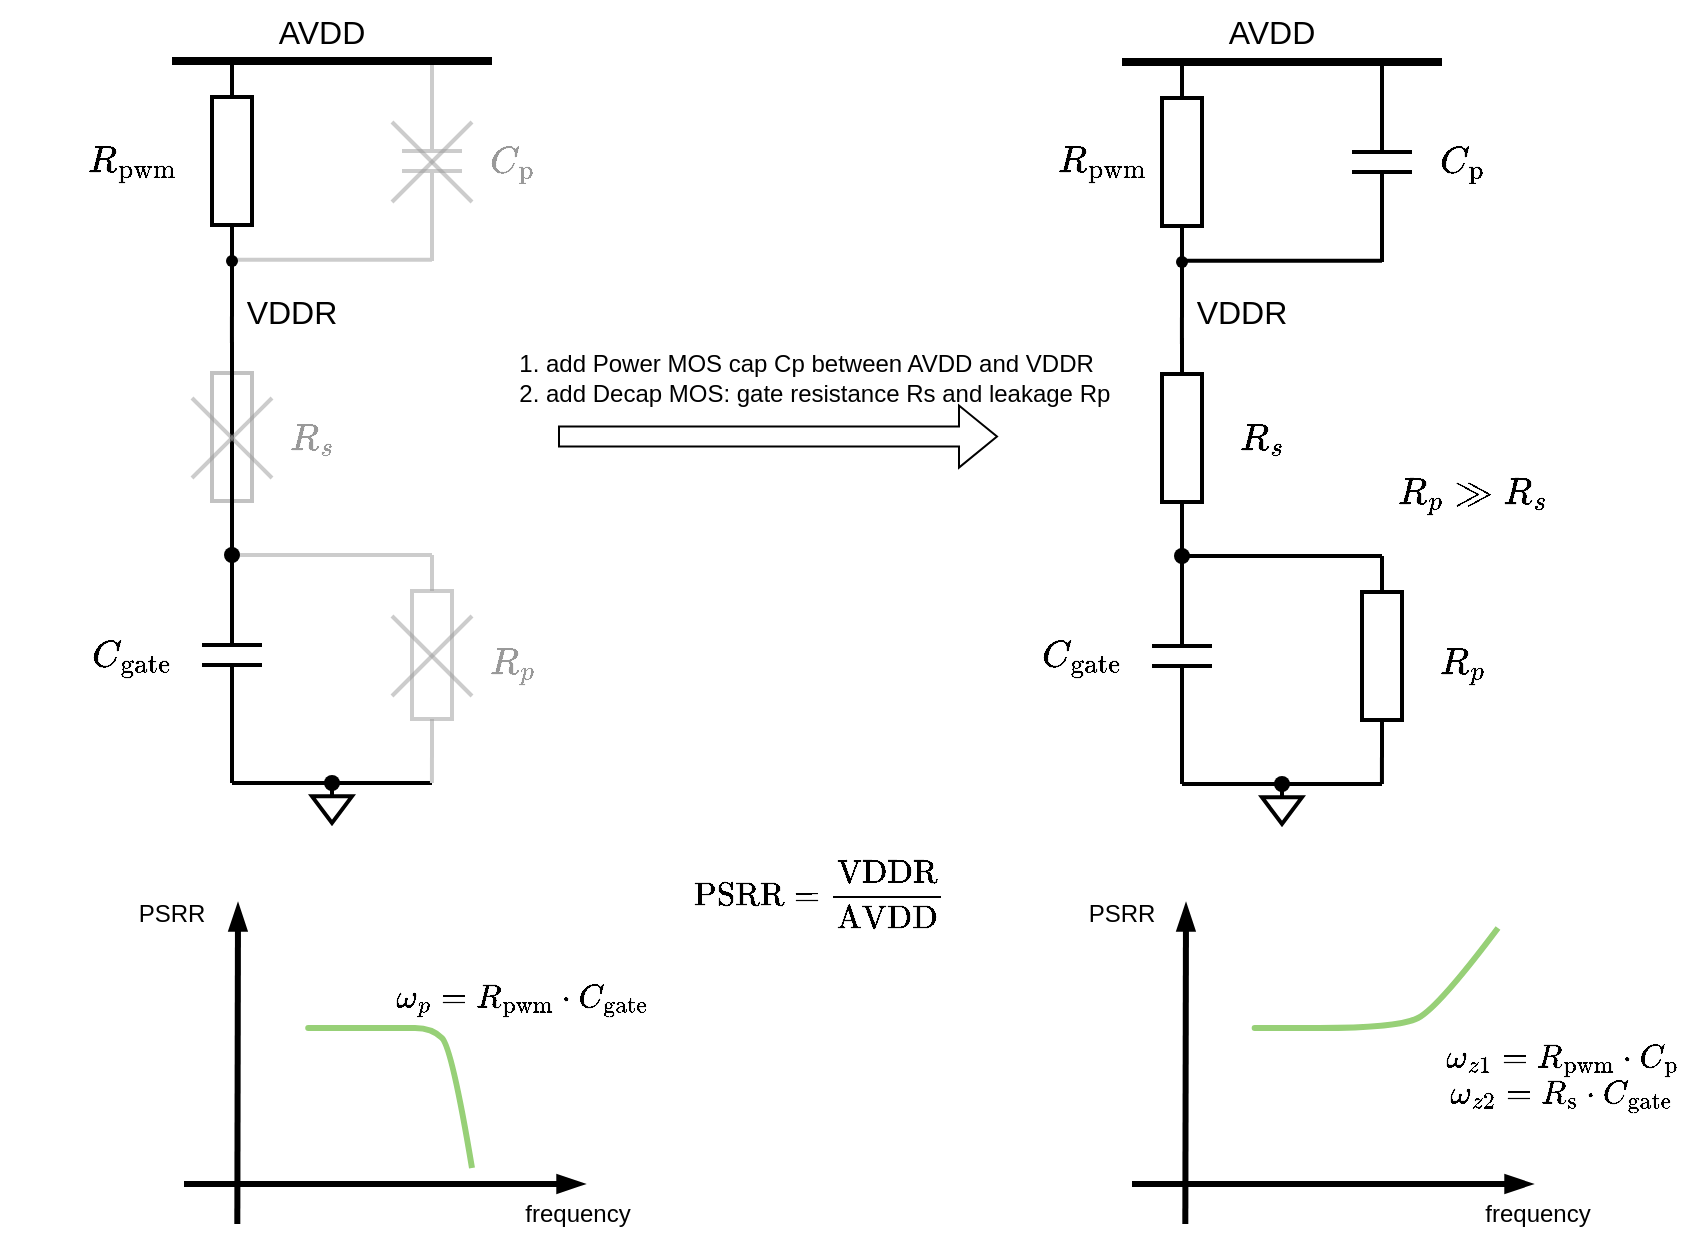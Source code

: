 <mxfile version="24.7.5">
  <diagram name="Page-1" id="YuE_GhEYr4UN-xfLbkZQ">
    <mxGraphModel dx="1394" dy="830" grid="1" gridSize="10" guides="1" tooltips="1" connect="1" arrows="1" fold="1" page="1" pageScale="1" pageWidth="850" pageHeight="1100" math="1" shadow="0">
      <root>
        <mxCell id="0" />
        <mxCell id="1" parent="0" />
        <mxCell id="eS1aWTDM6hAk5lM-BrTF-2" value="" style="pointerEvents=1;verticalLabelPosition=bottom;shadow=0;dashed=0;align=center;html=1;verticalAlign=top;shape=mxgraph.electrical.resistors.resistor_1;direction=south;strokeWidth=2;" parent="1" vertex="1">
          <mxGeometry x="668" y="526" width="20" height="100" as="geometry" />
        </mxCell>
        <mxCell id="eS1aWTDM6hAk5lM-BrTF-3" value="" style="pointerEvents=1;verticalLabelPosition=bottom;shadow=0;dashed=0;align=center;html=1;verticalAlign=top;shape=mxgraph.electrical.capacitors.capacitor_1;direction=south;strokeWidth=2;" parent="1" vertex="1">
          <mxGeometry x="563" y="526" width="30" height="100" as="geometry" />
        </mxCell>
        <mxCell id="eS1aWTDM6hAk5lM-BrTF-4" value="" style="pointerEvents=1;verticalLabelPosition=bottom;shadow=0;dashed=0;align=center;html=1;verticalAlign=top;shape=mxgraph.electrical.resistors.resistor_1;direction=south;strokeWidth=2;" parent="1" vertex="1">
          <mxGeometry x="568" y="417" width="20" height="100" as="geometry" />
        </mxCell>
        <mxCell id="eS1aWTDM6hAk5lM-BrTF-13" value="" style="endArrow=none;html=1;rounded=0;strokeWidth=2;" parent="1" edge="1">
          <mxGeometry width="50" height="50" relative="1" as="geometry">
            <mxPoint x="578" y="640" as="sourcePoint" />
            <mxPoint x="678" y="640" as="targetPoint" />
          </mxGeometry>
        </mxCell>
        <mxCell id="eS1aWTDM6hAk5lM-BrTF-14" value="" style="endArrow=none;html=1;rounded=0;strokeWidth=2;" parent="1" edge="1">
          <mxGeometry width="50" height="50" relative="1" as="geometry">
            <mxPoint x="578" y="640" as="sourcePoint" />
            <mxPoint x="578" y="600" as="targetPoint" />
          </mxGeometry>
        </mxCell>
        <mxCell id="eS1aWTDM6hAk5lM-BrTF-15" value="" style="endArrow=none;html=1;rounded=0;strokeWidth=2;" parent="1" edge="1">
          <mxGeometry width="50" height="50" relative="1" as="geometry">
            <mxPoint x="677.96" y="640" as="sourcePoint" />
            <mxPoint x="678" y="620" as="targetPoint" />
          </mxGeometry>
        </mxCell>
        <mxCell id="eS1aWTDM6hAk5lM-BrTF-16" value="" style="endArrow=none;html=1;rounded=0;strokeWidth=2;" parent="1" edge="1">
          <mxGeometry width="50" height="50" relative="1" as="geometry">
            <mxPoint x="578" y="526" as="sourcePoint" />
            <mxPoint x="678" y="526" as="targetPoint" />
          </mxGeometry>
        </mxCell>
        <mxCell id="eS1aWTDM6hAk5lM-BrTF-17" value="" style="endArrow=none;html=1;rounded=0;exitX=0;exitY=0.5;exitDx=0;exitDy=0;exitPerimeter=0;strokeWidth=2;" parent="1" source="eS1aWTDM6hAk5lM-BrTF-3" edge="1">
          <mxGeometry width="50" height="50" relative="1" as="geometry">
            <mxPoint x="528" y="526" as="sourcePoint" />
            <mxPoint x="578" y="526" as="targetPoint" />
          </mxGeometry>
        </mxCell>
        <mxCell id="eS1aWTDM6hAk5lM-BrTF-18" value="" style="pointerEvents=1;verticalLabelPosition=bottom;shadow=0;dashed=0;align=center;html=1;verticalAlign=top;shape=mxgraph.electrical.signal_sources.signal_ground;strokeWidth=2;" parent="1" vertex="1">
          <mxGeometry x="618" y="640" width="20" height="20" as="geometry" />
        </mxCell>
        <mxCell id="eS1aWTDM6hAk5lM-BrTF-19" value="" style="shape=waypoint;sketch=0;fillStyle=solid;size=6;pointerEvents=1;points=[];fillColor=none;resizable=0;rotatable=0;perimeter=centerPerimeter;snapToPoint=1;strokeWidth=2;" parent="1" vertex="1">
          <mxGeometry x="618" y="630" width="20" height="20" as="geometry" />
        </mxCell>
        <mxCell id="eS1aWTDM6hAk5lM-BrTF-20" value="" style="shape=waypoint;sketch=0;fillStyle=solid;size=6;pointerEvents=1;points=[];fillColor=none;resizable=0;rotatable=0;perimeter=centerPerimeter;snapToPoint=1;strokeWidth=2;" parent="1" vertex="1">
          <mxGeometry x="568" y="516" width="20" height="20" as="geometry" />
        </mxCell>
        <mxCell id="eS1aWTDM6hAk5lM-BrTF-21" value="" style="endArrow=none;html=1;rounded=0;exitX=0;exitY=0.5;exitDx=0;exitDy=0;exitPerimeter=0;entryX=1;entryY=0.5;entryDx=0;entryDy=0;entryPerimeter=0;strokeWidth=2;" parent="1" source="eS1aWTDM6hAk5lM-BrTF-3" target="eS1aWTDM6hAk5lM-BrTF-4" edge="1">
          <mxGeometry width="50" height="50" relative="1" as="geometry">
            <mxPoint x="528" y="570" as="sourcePoint" />
            <mxPoint x="578" y="520" as="targetPoint" />
          </mxGeometry>
        </mxCell>
        <mxCell id="eS1aWTDM6hAk5lM-BrTF-24" value="&lt;font style=&quot;font-size: 16px;&quot;&gt;$$R_s$$&lt;/font&gt;" style="text;html=1;align=center;verticalAlign=middle;whiteSpace=wrap;rounded=0;strokeWidth=2;" parent="1" vertex="1">
          <mxGeometry x="588" y="452" width="60" height="30" as="geometry" />
        </mxCell>
        <mxCell id="eS1aWTDM6hAk5lM-BrTF-25" value="&lt;font style=&quot;font-size: 16px;&quot;&gt;$$C_\text{gate}$$&lt;/font&gt;" style="text;html=1;align=center;verticalAlign=middle;whiteSpace=wrap;rounded=0;strokeWidth=2;" parent="1" vertex="1">
          <mxGeometry x="498" y="561" width="60" height="30" as="geometry" />
        </mxCell>
        <mxCell id="eS1aWTDM6hAk5lM-BrTF-27" value="&lt;font style=&quot;font-size: 16px;&quot;&gt;$$R_p$$&lt;/font&gt;" style="text;html=1;align=center;verticalAlign=middle;whiteSpace=wrap;rounded=0;strokeWidth=2;" parent="1" vertex="1">
          <mxGeometry x="688" y="565" width="60" height="30" as="geometry" />
        </mxCell>
        <mxCell id="eS1aWTDM6hAk5lM-BrTF-29" value="&lt;font style=&quot;font-size: 16px;&quot;&gt;$$R_p \gg R_s $$&lt;/font&gt;" style="text;html=1;align=center;verticalAlign=middle;whiteSpace=wrap;rounded=0;strokeWidth=2;" parent="1" vertex="1">
          <mxGeometry x="678" y="480" width="92" height="30" as="geometry" />
        </mxCell>
        <mxCell id="RBefSFkuv1tgeViYOShV-1" value="" style="pointerEvents=1;verticalLabelPosition=bottom;shadow=0;dashed=0;align=center;html=1;verticalAlign=top;shape=mxgraph.electrical.resistors.resistor_1;direction=south;strokeWidth=2;" parent="1" vertex="1">
          <mxGeometry x="568" y="279" width="20" height="100" as="geometry" />
        </mxCell>
        <mxCell id="RBefSFkuv1tgeViYOShV-2" value="" style="pointerEvents=1;verticalLabelPosition=bottom;shadow=0;dashed=0;align=center;html=1;verticalAlign=top;shape=mxgraph.electrical.capacitors.capacitor_1;direction=south;strokeWidth=2;" parent="1" vertex="1">
          <mxGeometry x="663" y="279" width="30" height="100" as="geometry" />
        </mxCell>
        <mxCell id="RBefSFkuv1tgeViYOShV-3" value="" style="endArrow=none;html=1;rounded=0;strokeWidth=2;" parent="1" edge="1">
          <mxGeometry width="50" height="50" relative="1" as="geometry">
            <mxPoint x="578" y="378.43" as="sourcePoint" />
            <mxPoint x="678" y="378.43" as="targetPoint" />
          </mxGeometry>
        </mxCell>
        <mxCell id="RBefSFkuv1tgeViYOShV-4" value="" style="endArrow=none;html=1;rounded=0;strokeWidth=4;" parent="1" edge="1">
          <mxGeometry width="50" height="50" relative="1" as="geometry">
            <mxPoint x="548" y="279" as="sourcePoint" />
            <mxPoint x="708" y="279" as="targetPoint" />
          </mxGeometry>
        </mxCell>
        <mxCell id="RBefSFkuv1tgeViYOShV-5" value="" style="endArrow=none;html=1;rounded=0;strokeWidth=2;entryX=0.833;entryY=0.667;entryDx=0;entryDy=0;entryPerimeter=0;" parent="1" source="RBefSFkuv1tgeViYOShV-6" edge="1">
          <mxGeometry width="50" height="50" relative="1" as="geometry">
            <mxPoint x="578" y="330" as="sourcePoint" />
            <mxPoint x="577.98" y="420.01" as="targetPoint" />
          </mxGeometry>
        </mxCell>
        <mxCell id="RBefSFkuv1tgeViYOShV-6" value="" style="shape=waypoint;sketch=0;fillStyle=solid;size=6;pointerEvents=1;points=[];fillColor=none;resizable=0;rotatable=0;perimeter=centerPerimeter;snapToPoint=1;" parent="1" vertex="1">
          <mxGeometry x="568" y="369" width="20" height="20" as="geometry" />
        </mxCell>
        <mxCell id="RBefSFkuv1tgeViYOShV-7" value="&lt;font style=&quot;font-size: 16px;&quot;&gt;AVDD&lt;/font&gt;" style="text;html=1;align=center;verticalAlign=middle;whiteSpace=wrap;rounded=0;strokeWidth=2;" parent="1" vertex="1">
          <mxGeometry x="593" y="249" width="60" height="30" as="geometry" />
        </mxCell>
        <mxCell id="RBefSFkuv1tgeViYOShV-8" value="&lt;font style=&quot;font-size: 16px;&quot;&gt;VDDR&lt;/font&gt;" style="text;html=1;align=center;verticalAlign=middle;whiteSpace=wrap;rounded=0;strokeWidth=2;" parent="1" vertex="1">
          <mxGeometry x="578" y="389" width="60" height="30" as="geometry" />
        </mxCell>
        <mxCell id="RBefSFkuv1tgeViYOShV-9" value="" style="pointerEvents=1;verticalLabelPosition=bottom;shadow=0;dashed=0;align=center;html=1;verticalAlign=top;shape=mxgraph.electrical.resistors.resistor_1;direction=south;strokeWidth=2;strokeColor=#999999;opacity=50;" parent="1" vertex="1">
          <mxGeometry x="193" y="525.5" width="20" height="100" as="geometry" />
        </mxCell>
        <mxCell id="RBefSFkuv1tgeViYOShV-10" value="" style="pointerEvents=1;verticalLabelPosition=bottom;shadow=0;dashed=0;align=center;html=1;verticalAlign=top;shape=mxgraph.electrical.capacitors.capacitor_1;direction=south;strokeWidth=2;" parent="1" vertex="1">
          <mxGeometry x="88" y="525.5" width="30" height="100" as="geometry" />
        </mxCell>
        <mxCell id="RBefSFkuv1tgeViYOShV-11" value="" style="pointerEvents=1;verticalLabelPosition=bottom;shadow=0;dashed=0;align=center;html=1;verticalAlign=top;shape=mxgraph.electrical.resistors.resistor_1;direction=south;strokeWidth=2;strokeColor=#999999;opacity=60;" parent="1" vertex="1">
          <mxGeometry x="93" y="416.5" width="20" height="100" as="geometry" />
        </mxCell>
        <mxCell id="RBefSFkuv1tgeViYOShV-12" value="" style="endArrow=none;html=1;rounded=0;strokeWidth=2;" parent="1" edge="1">
          <mxGeometry width="50" height="50" relative="1" as="geometry">
            <mxPoint x="103" y="639.5" as="sourcePoint" />
            <mxPoint x="203" y="639.5" as="targetPoint" />
          </mxGeometry>
        </mxCell>
        <mxCell id="RBefSFkuv1tgeViYOShV-13" value="" style="endArrow=none;html=1;rounded=0;strokeWidth=2;" parent="1" edge="1">
          <mxGeometry width="50" height="50" relative="1" as="geometry">
            <mxPoint x="103" y="639.5" as="sourcePoint" />
            <mxPoint x="103" y="599.5" as="targetPoint" />
          </mxGeometry>
        </mxCell>
        <mxCell id="RBefSFkuv1tgeViYOShV-14" value="" style="endArrow=none;html=1;rounded=0;strokeWidth=2;strokeColor=#CCCCCC;" parent="1" edge="1">
          <mxGeometry width="50" height="50" relative="1" as="geometry">
            <mxPoint x="202.96" y="639.5" as="sourcePoint" />
            <mxPoint x="203" y="619.5" as="targetPoint" />
          </mxGeometry>
        </mxCell>
        <mxCell id="RBefSFkuv1tgeViYOShV-15" value="" style="endArrow=none;html=1;rounded=0;strokeWidth=2;strokeColor=#CCCCCC;" parent="1" edge="1">
          <mxGeometry width="50" height="50" relative="1" as="geometry">
            <mxPoint x="103" y="525.5" as="sourcePoint" />
            <mxPoint x="203" y="525.5" as="targetPoint" />
          </mxGeometry>
        </mxCell>
        <mxCell id="RBefSFkuv1tgeViYOShV-16" value="" style="endArrow=none;html=1;rounded=0;exitX=0;exitY=0.5;exitDx=0;exitDy=0;exitPerimeter=0;strokeWidth=2;" parent="1" source="RBefSFkuv1tgeViYOShV-10" edge="1">
          <mxGeometry width="50" height="50" relative="1" as="geometry">
            <mxPoint x="53" y="525.5" as="sourcePoint" />
            <mxPoint x="103" y="525.5" as="targetPoint" />
          </mxGeometry>
        </mxCell>
        <mxCell id="RBefSFkuv1tgeViYOShV-17" value="" style="pointerEvents=1;verticalLabelPosition=bottom;shadow=0;dashed=0;align=center;html=1;verticalAlign=top;shape=mxgraph.electrical.signal_sources.signal_ground;strokeWidth=2;" parent="1" vertex="1">
          <mxGeometry x="143" y="639.5" width="20" height="20" as="geometry" />
        </mxCell>
        <mxCell id="RBefSFkuv1tgeViYOShV-18" value="" style="shape=waypoint;sketch=0;fillStyle=solid;size=6;pointerEvents=1;points=[];fillColor=none;resizable=0;rotatable=0;perimeter=centerPerimeter;snapToPoint=1;strokeWidth=2;" parent="1" vertex="1">
          <mxGeometry x="143" y="629.5" width="20" height="20" as="geometry" />
        </mxCell>
        <mxCell id="RBefSFkuv1tgeViYOShV-19" value="" style="shape=waypoint;sketch=0;fillStyle=solid;size=6;pointerEvents=1;points=[];fillColor=none;resizable=0;rotatable=0;perimeter=centerPerimeter;snapToPoint=1;strokeWidth=2;" parent="1" vertex="1">
          <mxGeometry x="93" y="515.5" width="20" height="20" as="geometry" />
        </mxCell>
        <mxCell id="RBefSFkuv1tgeViYOShV-20" value="" style="endArrow=none;html=1;rounded=0;exitX=0;exitY=0.5;exitDx=0;exitDy=0;exitPerimeter=0;entryX=1;entryY=0.5;entryDx=0;entryDy=0;entryPerimeter=0;strokeWidth=2;" parent="1" source="RBefSFkuv1tgeViYOShV-10" target="RBefSFkuv1tgeViYOShV-11" edge="1">
          <mxGeometry width="50" height="50" relative="1" as="geometry">
            <mxPoint x="53" y="569.5" as="sourcePoint" />
            <mxPoint x="103" y="519.5" as="targetPoint" />
          </mxGeometry>
        </mxCell>
        <mxCell id="RBefSFkuv1tgeViYOShV-21" value="&lt;font color=&quot;#999999&quot; style=&quot;font-size: 16px;&quot;&gt;$$R_s$$&lt;/font&gt;" style="text;html=1;align=center;verticalAlign=middle;whiteSpace=wrap;rounded=0;strokeWidth=2;" parent="1" vertex="1">
          <mxGeometry x="113" y="451.5" width="60" height="30" as="geometry" />
        </mxCell>
        <mxCell id="RBefSFkuv1tgeViYOShV-22" value="&lt;font style=&quot;font-size: 16px;&quot;&gt;$$C_\text{gate}$$&lt;/font&gt;" style="text;html=1;align=center;verticalAlign=middle;whiteSpace=wrap;rounded=0;strokeWidth=2;" parent="1" vertex="1">
          <mxGeometry x="23" y="560.5" width="60" height="30" as="geometry" />
        </mxCell>
        <mxCell id="RBefSFkuv1tgeViYOShV-23" value="&lt;font color=&quot;#999999&quot; style=&quot;font-size: 16px;&quot;&gt;$$R_p$$&lt;/font&gt;" style="text;html=1;align=center;verticalAlign=middle;whiteSpace=wrap;rounded=0;strokeWidth=2;" parent="1" vertex="1">
          <mxGeometry x="213" y="564.5" width="60" height="30" as="geometry" />
        </mxCell>
        <mxCell id="RBefSFkuv1tgeViYOShV-25" value="" style="pointerEvents=1;verticalLabelPosition=bottom;shadow=0;dashed=0;align=center;html=1;verticalAlign=top;shape=mxgraph.electrical.resistors.resistor_1;direction=south;strokeWidth=2;" parent="1" vertex="1">
          <mxGeometry x="93" y="278.5" width="20" height="100" as="geometry" />
        </mxCell>
        <mxCell id="RBefSFkuv1tgeViYOShV-26" value="" style="pointerEvents=1;verticalLabelPosition=bottom;shadow=0;dashed=0;align=center;html=1;verticalAlign=top;shape=mxgraph.electrical.capacitors.capacitor_1;direction=south;strokeWidth=2;fillColor=#bac8d3;strokeColor=#999999;opacity=50;" parent="1" vertex="1">
          <mxGeometry x="188" y="278.5" width="30" height="100" as="geometry" />
        </mxCell>
        <mxCell id="RBefSFkuv1tgeViYOShV-27" value="" style="endArrow=none;html=1;rounded=0;strokeWidth=2;strokeColor=#CCCCCC;" parent="1" edge="1">
          <mxGeometry width="50" height="50" relative="1" as="geometry">
            <mxPoint x="103" y="377.93" as="sourcePoint" />
            <mxPoint x="203" y="377.93" as="targetPoint" />
          </mxGeometry>
        </mxCell>
        <mxCell id="RBefSFkuv1tgeViYOShV-28" value="" style="endArrow=none;html=1;rounded=0;strokeWidth=4;" parent="1" edge="1">
          <mxGeometry width="50" height="50" relative="1" as="geometry">
            <mxPoint x="73" y="278.5" as="sourcePoint" />
            <mxPoint x="233" y="278.5" as="targetPoint" />
          </mxGeometry>
        </mxCell>
        <mxCell id="RBefSFkuv1tgeViYOShV-29" value="" style="endArrow=none;html=1;rounded=0;strokeWidth=2;entryX=0.833;entryY=0.667;entryDx=0;entryDy=0;entryPerimeter=0;" parent="1" source="RBefSFkuv1tgeViYOShV-30" edge="1">
          <mxGeometry width="50" height="50" relative="1" as="geometry">
            <mxPoint x="103" y="329.5" as="sourcePoint" />
            <mxPoint x="102.98" y="419.51" as="targetPoint" />
          </mxGeometry>
        </mxCell>
        <mxCell id="RBefSFkuv1tgeViYOShV-30" value="" style="shape=waypoint;sketch=0;fillStyle=solid;size=6;pointerEvents=1;points=[];fillColor=none;resizable=0;rotatable=0;perimeter=centerPerimeter;snapToPoint=1;" parent="1" vertex="1">
          <mxGeometry x="93" y="368.5" width="20" height="20" as="geometry" />
        </mxCell>
        <mxCell id="RBefSFkuv1tgeViYOShV-31" value="&lt;font style=&quot;font-size: 16px;&quot;&gt;AVDD&lt;/font&gt;" style="text;html=1;align=center;verticalAlign=middle;whiteSpace=wrap;rounded=0;strokeWidth=2;" parent="1" vertex="1">
          <mxGeometry x="118" y="248.5" width="60" height="30" as="geometry" />
        </mxCell>
        <mxCell id="RBefSFkuv1tgeViYOShV-32" value="&lt;font style=&quot;font-size: 16px;&quot;&gt;VDDR&lt;/font&gt;" style="text;html=1;align=center;verticalAlign=middle;whiteSpace=wrap;rounded=0;strokeWidth=2;" parent="1" vertex="1">
          <mxGeometry x="103" y="388.5" width="60" height="30" as="geometry" />
        </mxCell>
        <mxCell id="RBefSFkuv1tgeViYOShV-33" value="&lt;font style=&quot;font-size: 16px;&quot;&gt;$$R_\text{pwm}$$&lt;/font&gt;" style="text;html=1;align=center;verticalAlign=middle;whiteSpace=wrap;rounded=0;strokeWidth=2;" parent="1" vertex="1">
          <mxGeometry x="23" y="313.5" width="60" height="30" as="geometry" />
        </mxCell>
        <mxCell id="RBefSFkuv1tgeViYOShV-34" value="&lt;font style=&quot;font-size: 16px;&quot;&gt;$$R_\text{pwm}$$&lt;/font&gt;" style="text;html=1;align=center;verticalAlign=middle;whiteSpace=wrap;rounded=0;strokeWidth=2;" parent="1" vertex="1">
          <mxGeometry x="508" y="313.5" width="60" height="30" as="geometry" />
        </mxCell>
        <mxCell id="RBefSFkuv1tgeViYOShV-36" value="" style="endArrow=none;html=1;rounded=0;strokeWidth=2;" parent="1" source="RBefSFkuv1tgeViYOShV-11" edge="1">
          <mxGeometry width="50" height="50" relative="1" as="geometry">
            <mxPoint x="103" y="459" as="sourcePoint" />
            <mxPoint x="103" y="419" as="targetPoint" />
            <Array as="points">
              <mxPoint x="103" y="520" />
            </Array>
          </mxGeometry>
        </mxCell>
        <mxCell id="RBefSFkuv1tgeViYOShV-39" value="" style="endArrow=none;html=1;rounded=0;strokeWidth=2;strokeColor=#999999;opacity=50;" parent="1" edge="1">
          <mxGeometry width="50" height="50" relative="1" as="geometry">
            <mxPoint x="223" y="349" as="sourcePoint" />
            <mxPoint x="183" y="309" as="targetPoint" />
          </mxGeometry>
        </mxCell>
        <mxCell id="RBefSFkuv1tgeViYOShV-40" value="" style="endArrow=none;html=1;rounded=0;strokeWidth=2;strokeColor=#999999;opacity=50;" parent="1" edge="1">
          <mxGeometry width="50" height="50" relative="1" as="geometry">
            <mxPoint x="223" y="309" as="sourcePoint" />
            <mxPoint x="183" y="349" as="targetPoint" />
          </mxGeometry>
        </mxCell>
        <mxCell id="RBefSFkuv1tgeViYOShV-41" value="" style="endArrow=none;html=1;rounded=0;strokeWidth=2;strokeColor=#999999;opacity=50;" parent="1" edge="1">
          <mxGeometry width="50" height="50" relative="1" as="geometry">
            <mxPoint x="223" y="596" as="sourcePoint" />
            <mxPoint x="183" y="556" as="targetPoint" />
          </mxGeometry>
        </mxCell>
        <mxCell id="RBefSFkuv1tgeViYOShV-42" value="" style="endArrow=none;html=1;rounded=0;strokeWidth=2;strokeColor=#999999;opacity=50;" parent="1" edge="1">
          <mxGeometry width="50" height="50" relative="1" as="geometry">
            <mxPoint x="223" y="556" as="sourcePoint" />
            <mxPoint x="183" y="596" as="targetPoint" />
          </mxGeometry>
        </mxCell>
        <mxCell id="RBefSFkuv1tgeViYOShV-43" value="" style="endArrow=none;html=1;rounded=0;strokeWidth=2;strokeColor=#999999;opacity=50;" parent="1" edge="1">
          <mxGeometry width="50" height="50" relative="1" as="geometry">
            <mxPoint x="123" y="487" as="sourcePoint" />
            <mxPoint x="83" y="447" as="targetPoint" />
          </mxGeometry>
        </mxCell>
        <mxCell id="RBefSFkuv1tgeViYOShV-44" value="" style="endArrow=none;html=1;rounded=0;strokeWidth=2;strokeColor=#999999;opacity=50;" parent="1" edge="1">
          <mxGeometry width="50" height="50" relative="1" as="geometry">
            <mxPoint x="123" y="447" as="sourcePoint" />
            <mxPoint x="83" y="487" as="targetPoint" />
          </mxGeometry>
        </mxCell>
        <mxCell id="RBefSFkuv1tgeViYOShV-45" value="&lt;font color=&quot;#999999&quot; style=&quot;font-size: 16px;&quot;&gt;$$C_\text{p}$$&lt;/font&gt;" style="text;html=1;align=center;verticalAlign=middle;whiteSpace=wrap;rounded=0;strokeWidth=2;" parent="1" vertex="1">
          <mxGeometry x="213" y="313.5" width="60" height="30" as="geometry" />
        </mxCell>
        <mxCell id="RBefSFkuv1tgeViYOShV-46" value="&lt;font style=&quot;font-size: 16px;&quot;&gt;$$C_\text{p}$$&lt;/font&gt;" style="text;html=1;align=center;verticalAlign=middle;whiteSpace=wrap;rounded=0;strokeWidth=2;" parent="1" vertex="1">
          <mxGeometry x="688" y="314" width="60" height="30" as="geometry" />
        </mxCell>
        <mxCell id="RBefSFkuv1tgeViYOShV-47" value="" style="shape=flexArrow;endArrow=classic;html=1;rounded=0;" parent="1" edge="1">
          <mxGeometry width="50" height="50" relative="1" as="geometry">
            <mxPoint x="266" y="466.3" as="sourcePoint" />
            <mxPoint x="486" y="466.3" as="targetPoint" />
          </mxGeometry>
        </mxCell>
        <mxCell id="RBefSFkuv1tgeViYOShV-48" value="&lt;ol&gt;&lt;li&gt;&lt;font style=&quot;font-size: 12px;&quot;&gt;add Power MOS cap Cp between AVDD and VDDR&lt;/font&gt;&lt;/li&gt;&lt;li&gt;&lt;font style=&quot;font-size: 12px;&quot;&gt;add Decap MOS: gate resistance Rs and leakage Rp&lt;/font&gt;&lt;/li&gt;&lt;/ol&gt;" style="text;html=1;align=left;verticalAlign=middle;whiteSpace=wrap;rounded=0;" parent="1" vertex="1">
          <mxGeometry x="218" y="422" width="330" height="30" as="geometry" />
        </mxCell>
        <mxCell id="RBefSFkuv1tgeViYOShV-49" value="" style="endArrow=blockThin;html=1;rounded=0;endFill=1;strokeWidth=3;" parent="1" edge="1">
          <mxGeometry width="50" height="50" relative="1" as="geometry">
            <mxPoint x="79" y="840" as="sourcePoint" />
            <mxPoint x="279" y="840" as="targetPoint" />
          </mxGeometry>
        </mxCell>
        <mxCell id="RBefSFkuv1tgeViYOShV-50" value="" style="endArrow=blockThin;html=1;rounded=0;endFill=1;strokeWidth=3;" parent="1" edge="1">
          <mxGeometry width="50" height="50" relative="1" as="geometry">
            <mxPoint x="105.66" y="860" as="sourcePoint" />
            <mxPoint x="106" y="700" as="targetPoint" />
          </mxGeometry>
        </mxCell>
        <mxCell id="RBefSFkuv1tgeViYOShV-51" value="" style="curved=1;endArrow=none;html=1;rounded=0;endFill=0;strokeColor=#97D077;strokeWidth=3;" parent="1" edge="1">
          <mxGeometry width="50" height="50" relative="1" as="geometry">
            <mxPoint x="146" y="762" as="sourcePoint" />
            <mxPoint x="223" y="832" as="targetPoint" />
            <Array as="points">
              <mxPoint x="133" y="762" />
              <mxPoint x="176" y="762" />
              <mxPoint x="186" y="762" />
              <mxPoint x="203" y="762" />
              <mxPoint x="213" y="772" />
            </Array>
          </mxGeometry>
        </mxCell>
        <mxCell id="RBefSFkuv1tgeViYOShV-52" value="&lt;font style=&quot;font-size: 14px;&quot;&gt;$$\omega_p = R_\text{pwm}\cdot C_\text{gate}&amp;nbsp;$$&lt;/font&gt;" style="text;html=1;align=center;verticalAlign=middle;whiteSpace=wrap;rounded=0;strokeWidth=3;" parent="1" vertex="1">
          <mxGeometry x="176" y="732" width="144" height="30" as="geometry" />
        </mxCell>
        <mxCell id="RBefSFkuv1tgeViYOShV-53" value="" style="endArrow=blockThin;html=1;rounded=0;endFill=1;strokeWidth=3;" parent="1" edge="1">
          <mxGeometry width="50" height="50" relative="1" as="geometry">
            <mxPoint x="553" y="840" as="sourcePoint" />
            <mxPoint x="753" y="840" as="targetPoint" />
          </mxGeometry>
        </mxCell>
        <mxCell id="RBefSFkuv1tgeViYOShV-54" value="" style="endArrow=blockThin;html=1;rounded=0;endFill=1;strokeWidth=3;" parent="1" edge="1">
          <mxGeometry width="50" height="50" relative="1" as="geometry">
            <mxPoint x="579.66" y="860" as="sourcePoint" />
            <mxPoint x="580" y="700" as="targetPoint" />
          </mxGeometry>
        </mxCell>
        <mxCell id="RBefSFkuv1tgeViYOShV-55" value="" style="curved=1;endArrow=none;html=1;rounded=0;endFill=0;strokeColor=#97D077;strokeWidth=3;" parent="1" edge="1">
          <mxGeometry width="50" height="50" relative="1" as="geometry">
            <mxPoint x="616" y="762" as="sourcePoint" />
            <mxPoint x="736" y="712" as="targetPoint" />
            <Array as="points">
              <mxPoint x="607" y="762" />
              <mxPoint x="686" y="762" />
              <mxPoint x="706" y="752" />
            </Array>
          </mxGeometry>
        </mxCell>
        <mxCell id="RBefSFkuv1tgeViYOShV-58" value="&lt;font style=&quot;font-size: 14px;&quot;&gt;$$\omega_{z1} = R_\text{pwm}\cdot C_\text{p}&amp;nbsp;$$&lt;/font&gt;" style="text;html=1;align=center;verticalAlign=middle;whiteSpace=wrap;rounded=0;strokeWidth=8;" parent="1" vertex="1">
          <mxGeometry x="706" y="762" width="124" height="30" as="geometry" />
        </mxCell>
        <mxCell id="RBefSFkuv1tgeViYOShV-59" value="&lt;font style=&quot;font-size: 14px;&quot;&gt;$$\omega_{z2} = R_\text{s}\cdot C_\text{gate}&amp;nbsp;$$&lt;/font&gt;" style="text;html=1;align=center;verticalAlign=middle;whiteSpace=wrap;rounded=0;strokeWidth=8;" parent="1" vertex="1">
          <mxGeometry x="706" y="780" width="124" height="30" as="geometry" />
        </mxCell>
        <mxCell id="RBefSFkuv1tgeViYOShV-60" value="&lt;font style=&quot;font-size: 14px;&quot;&gt;$$\text{PSRR}=\frac{\text{VDDR}}{\text{AVDD}}$$&lt;/font&gt;" style="text;html=1;align=center;verticalAlign=middle;whiteSpace=wrap;rounded=0;strokeWidth=8;" parent="1" vertex="1">
          <mxGeometry x="320" y="680" width="154" height="30" as="geometry" />
        </mxCell>
        <mxCell id="RBefSFkuv1tgeViYOShV-61" value="PSRR" style="text;html=1;align=center;verticalAlign=middle;whiteSpace=wrap;rounded=0;" parent="1" vertex="1">
          <mxGeometry x="43" y="690" width="60" height="30" as="geometry" />
        </mxCell>
        <mxCell id="RBefSFkuv1tgeViYOShV-62" value="PSRR" style="text;html=1;align=center;verticalAlign=middle;whiteSpace=wrap;rounded=0;" parent="1" vertex="1">
          <mxGeometry x="518" y="690" width="60" height="30" as="geometry" />
        </mxCell>
        <mxCell id="RBefSFkuv1tgeViYOShV-63" value="frequency" style="text;html=1;align=center;verticalAlign=middle;whiteSpace=wrap;rounded=0;" parent="1" vertex="1">
          <mxGeometry x="246" y="840" width="60" height="30" as="geometry" />
        </mxCell>
        <mxCell id="RBefSFkuv1tgeViYOShV-64" value="frequency" style="text;html=1;align=center;verticalAlign=middle;whiteSpace=wrap;rounded=0;" parent="1" vertex="1">
          <mxGeometry x="726" y="840" width="60" height="30" as="geometry" />
        </mxCell>
      </root>
    </mxGraphModel>
  </diagram>
</mxfile>
